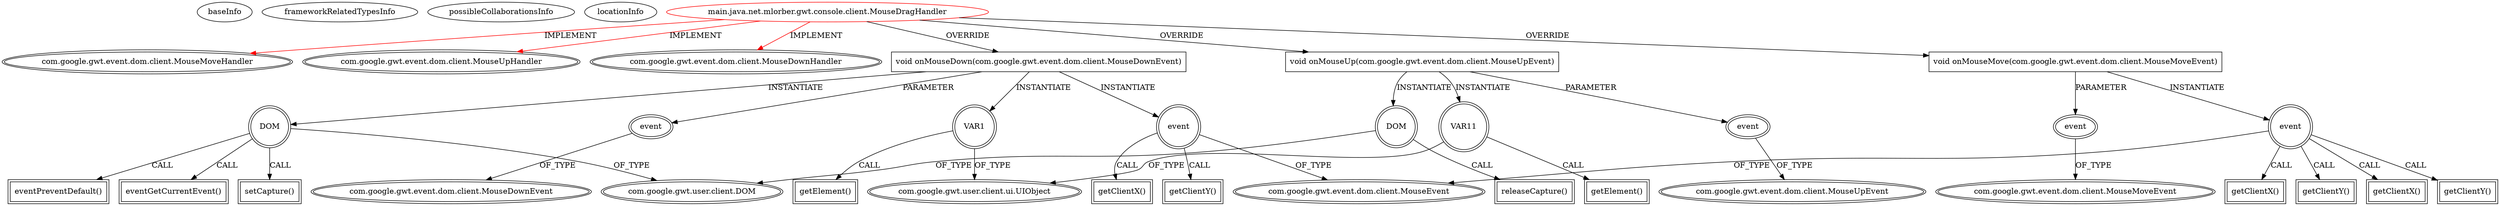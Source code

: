 digraph {
baseInfo[graphId=313,category="extension_graph",isAnonymous=false,possibleRelation=false]
frameworkRelatedTypesInfo[0="com.google.gwt.event.dom.client.MouseMoveHandler",1="com.google.gwt.event.dom.client.MouseUpHandler",2="com.google.gwt.event.dom.client.MouseDownHandler"]
possibleCollaborationsInfo[]
locationInfo[projectName="MathieuLorber-GWT-console",filePath="/MathieuLorber-GWT-console/GWT-console-master/src/main/java/net/mlorber/gwt/console/client/MouseDragHandler.java",contextSignature="MouseDragHandler",graphId="313"]
0[label="main.java.net.mlorber.gwt.console.client.MouseDragHandler",vertexType="ROOT_CLIENT_CLASS_DECLARATION",isFrameworkType=false,color=red]
1[label="com.google.gwt.event.dom.client.MouseMoveHandler",vertexType="FRAMEWORK_INTERFACE_TYPE",isFrameworkType=true,peripheries=2]
2[label="com.google.gwt.event.dom.client.MouseUpHandler",vertexType="FRAMEWORK_INTERFACE_TYPE",isFrameworkType=true,peripheries=2]
3[label="com.google.gwt.event.dom.client.MouseDownHandler",vertexType="FRAMEWORK_INTERFACE_TYPE",isFrameworkType=true,peripheries=2]
4[label="void onMouseDown(com.google.gwt.event.dom.client.MouseDownEvent)",vertexType="OVERRIDING_METHOD_DECLARATION",isFrameworkType=false,shape=box]
5[label="event",vertexType="PARAMETER_DECLARATION",isFrameworkType=true,peripheries=2]
6[label="com.google.gwt.event.dom.client.MouseDownEvent",vertexType="FRAMEWORK_CLASS_TYPE",isFrameworkType=true,peripheries=2]
7[label="DOM",vertexType="VARIABLE_EXPRESION",isFrameworkType=true,peripheries=2,shape=circle]
9[label="com.google.gwt.user.client.DOM",vertexType="FRAMEWORK_CLASS_TYPE",isFrameworkType=true,peripheries=2]
8[label="setCapture()",vertexType="INSIDE_CALL",isFrameworkType=true,peripheries=2,shape=box]
10[label="VAR1",vertexType="VARIABLE_EXPRESION",isFrameworkType=true,peripheries=2,shape=circle]
12[label="com.google.gwt.user.client.ui.UIObject",vertexType="FRAMEWORK_CLASS_TYPE",isFrameworkType=true,peripheries=2]
11[label="getElement()",vertexType="INSIDE_CALL",isFrameworkType=true,peripheries=2,shape=box]
13[label="event",vertexType="VARIABLE_EXPRESION",isFrameworkType=true,peripheries=2,shape=circle]
15[label="com.google.gwt.event.dom.client.MouseEvent",vertexType="FRAMEWORK_CLASS_TYPE",isFrameworkType=true,peripheries=2]
14[label="getClientX()",vertexType="INSIDE_CALL",isFrameworkType=true,peripheries=2,shape=box]
17[label="getClientY()",vertexType="INSIDE_CALL",isFrameworkType=true,peripheries=2,shape=box]
19[label="eventPreventDefault()",vertexType="INSIDE_CALL",isFrameworkType=true,peripheries=2,shape=box]
21[label="eventGetCurrentEvent()",vertexType="INSIDE_CALL",isFrameworkType=true,peripheries=2,shape=box]
22[label="void onMouseMove(com.google.gwt.event.dom.client.MouseMoveEvent)",vertexType="OVERRIDING_METHOD_DECLARATION",isFrameworkType=false,shape=box]
23[label="event",vertexType="PARAMETER_DECLARATION",isFrameworkType=true,peripheries=2]
24[label="com.google.gwt.event.dom.client.MouseMoveEvent",vertexType="FRAMEWORK_CLASS_TYPE",isFrameworkType=true,peripheries=2]
25[label="event",vertexType="VARIABLE_EXPRESION",isFrameworkType=true,peripheries=2,shape=circle]
26[label="getClientX()",vertexType="INSIDE_CALL",isFrameworkType=true,peripheries=2,shape=box]
29[label="getClientY()",vertexType="INSIDE_CALL",isFrameworkType=true,peripheries=2,shape=box]
31[label="getClientX()",vertexType="INSIDE_CALL",isFrameworkType=true,peripheries=2,shape=box]
33[label="getClientY()",vertexType="INSIDE_CALL",isFrameworkType=true,peripheries=2,shape=box]
34[label="void onMouseUp(com.google.gwt.event.dom.client.MouseUpEvent)",vertexType="OVERRIDING_METHOD_DECLARATION",isFrameworkType=false,shape=box]
35[label="event",vertexType="PARAMETER_DECLARATION",isFrameworkType=true,peripheries=2]
36[label="com.google.gwt.event.dom.client.MouseUpEvent",vertexType="FRAMEWORK_CLASS_TYPE",isFrameworkType=true,peripheries=2]
37[label="DOM",vertexType="VARIABLE_EXPRESION",isFrameworkType=true,peripheries=2,shape=circle]
38[label="releaseCapture()",vertexType="INSIDE_CALL",isFrameworkType=true,peripheries=2,shape=box]
40[label="VAR11",vertexType="VARIABLE_EXPRESION",isFrameworkType=true,peripheries=2,shape=circle]
41[label="getElement()",vertexType="INSIDE_CALL",isFrameworkType=true,peripheries=2,shape=box]
0->1[label="IMPLEMENT",color=red]
0->2[label="IMPLEMENT",color=red]
0->3[label="IMPLEMENT",color=red]
0->4[label="OVERRIDE"]
5->6[label="OF_TYPE"]
4->5[label="PARAMETER"]
4->7[label="INSTANTIATE"]
7->9[label="OF_TYPE"]
7->8[label="CALL"]
4->10[label="INSTANTIATE"]
10->12[label="OF_TYPE"]
10->11[label="CALL"]
4->13[label="INSTANTIATE"]
13->15[label="OF_TYPE"]
13->14[label="CALL"]
13->17[label="CALL"]
7->19[label="CALL"]
7->21[label="CALL"]
0->22[label="OVERRIDE"]
23->24[label="OF_TYPE"]
22->23[label="PARAMETER"]
22->25[label="INSTANTIATE"]
25->15[label="OF_TYPE"]
25->26[label="CALL"]
25->29[label="CALL"]
25->31[label="CALL"]
25->33[label="CALL"]
0->34[label="OVERRIDE"]
35->36[label="OF_TYPE"]
34->35[label="PARAMETER"]
34->37[label="INSTANTIATE"]
37->9[label="OF_TYPE"]
37->38[label="CALL"]
34->40[label="INSTANTIATE"]
40->12[label="OF_TYPE"]
40->41[label="CALL"]
}
